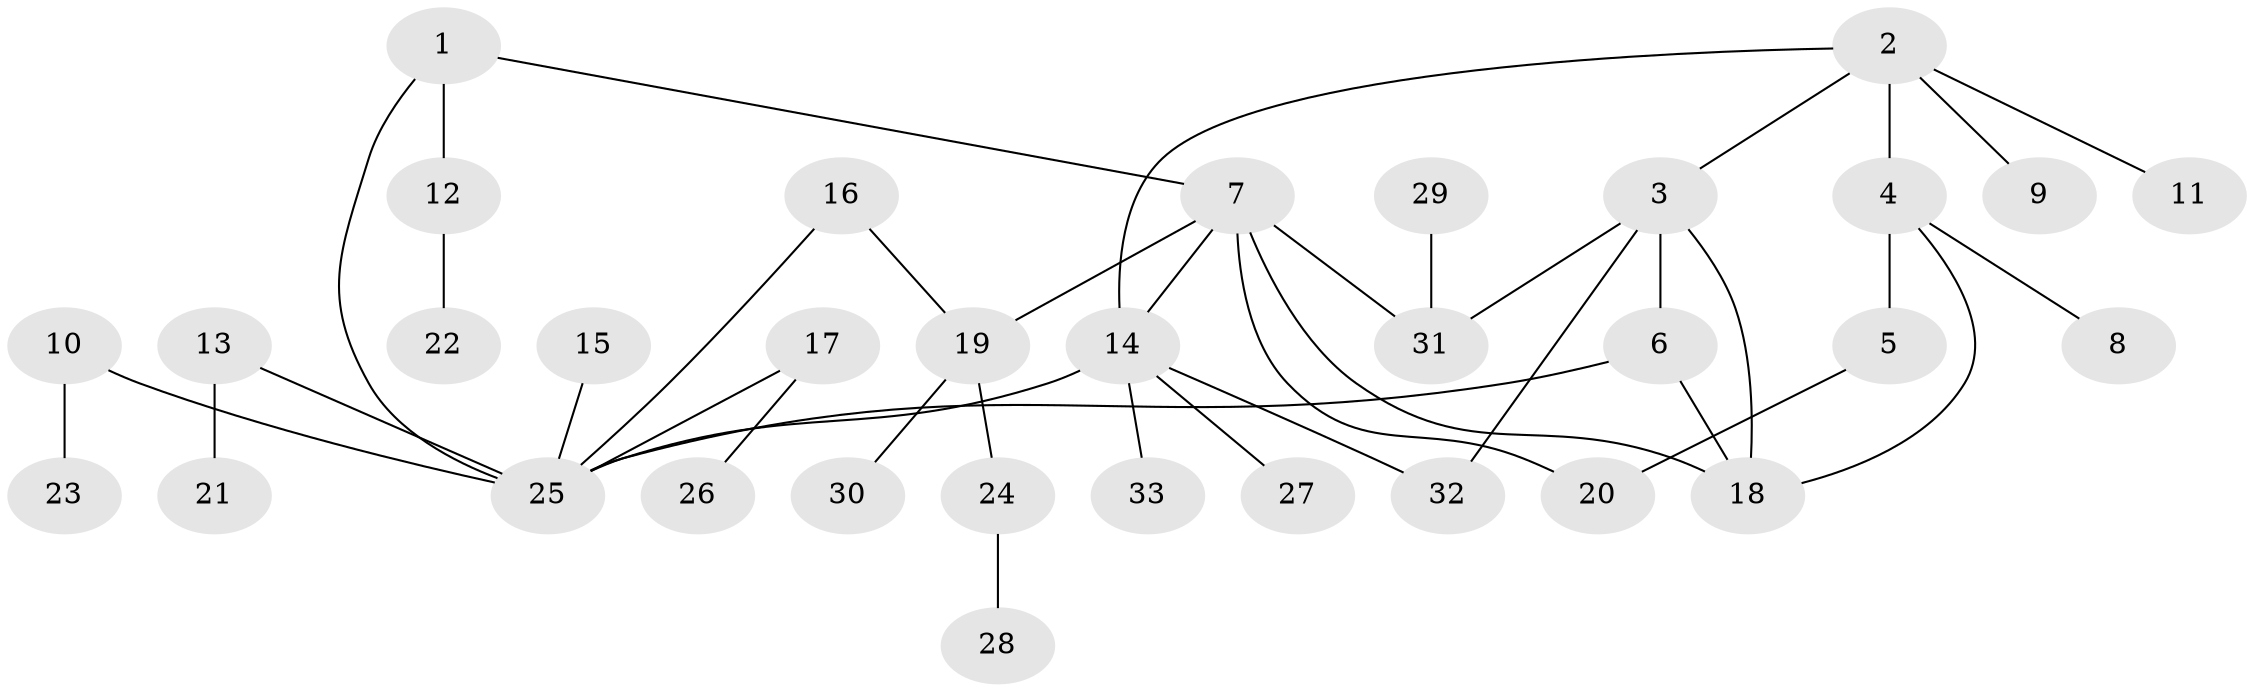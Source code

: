 // original degree distribution, {3: 0.02127659574468085, 8: 0.02127659574468085, 5: 0.10638297872340426, 7: 0.02127659574468085, 9: 0.02127659574468085, 4: 0.0425531914893617, 2: 0.3404255319148936, 1: 0.425531914893617}
// Generated by graph-tools (version 1.1) at 2025/37/03/04/25 23:37:50]
// undirected, 33 vertices, 41 edges
graph export_dot {
  node [color=gray90,style=filled];
  1;
  2;
  3;
  4;
  5;
  6;
  7;
  8;
  9;
  10;
  11;
  12;
  13;
  14;
  15;
  16;
  17;
  18;
  19;
  20;
  21;
  22;
  23;
  24;
  25;
  26;
  27;
  28;
  29;
  30;
  31;
  32;
  33;
  1 -- 7 [weight=1.0];
  1 -- 12 [weight=1.0];
  1 -- 25 [weight=1.0];
  2 -- 3 [weight=1.0];
  2 -- 4 [weight=1.0];
  2 -- 9 [weight=1.0];
  2 -- 11 [weight=1.0];
  2 -- 14 [weight=1.0];
  3 -- 6 [weight=1.0];
  3 -- 18 [weight=1.0];
  3 -- 31 [weight=1.0];
  3 -- 32 [weight=1.0];
  4 -- 5 [weight=1.0];
  4 -- 8 [weight=1.0];
  4 -- 18 [weight=1.0];
  5 -- 20 [weight=1.0];
  6 -- 18 [weight=1.0];
  6 -- 25 [weight=1.0];
  7 -- 14 [weight=1.0];
  7 -- 18 [weight=2.0];
  7 -- 19 [weight=1.0];
  7 -- 20 [weight=1.0];
  7 -- 31 [weight=1.0];
  10 -- 23 [weight=1.0];
  10 -- 25 [weight=1.0];
  12 -- 22 [weight=1.0];
  13 -- 21 [weight=1.0];
  13 -- 25 [weight=1.0];
  14 -- 25 [weight=1.0];
  14 -- 27 [weight=1.0];
  14 -- 32 [weight=1.0];
  14 -- 33 [weight=1.0];
  15 -- 25 [weight=1.0];
  16 -- 19 [weight=1.0];
  16 -- 25 [weight=1.0];
  17 -- 25 [weight=1.0];
  17 -- 26 [weight=1.0];
  19 -- 24 [weight=1.0];
  19 -- 30 [weight=1.0];
  24 -- 28 [weight=1.0];
  29 -- 31 [weight=1.0];
}

